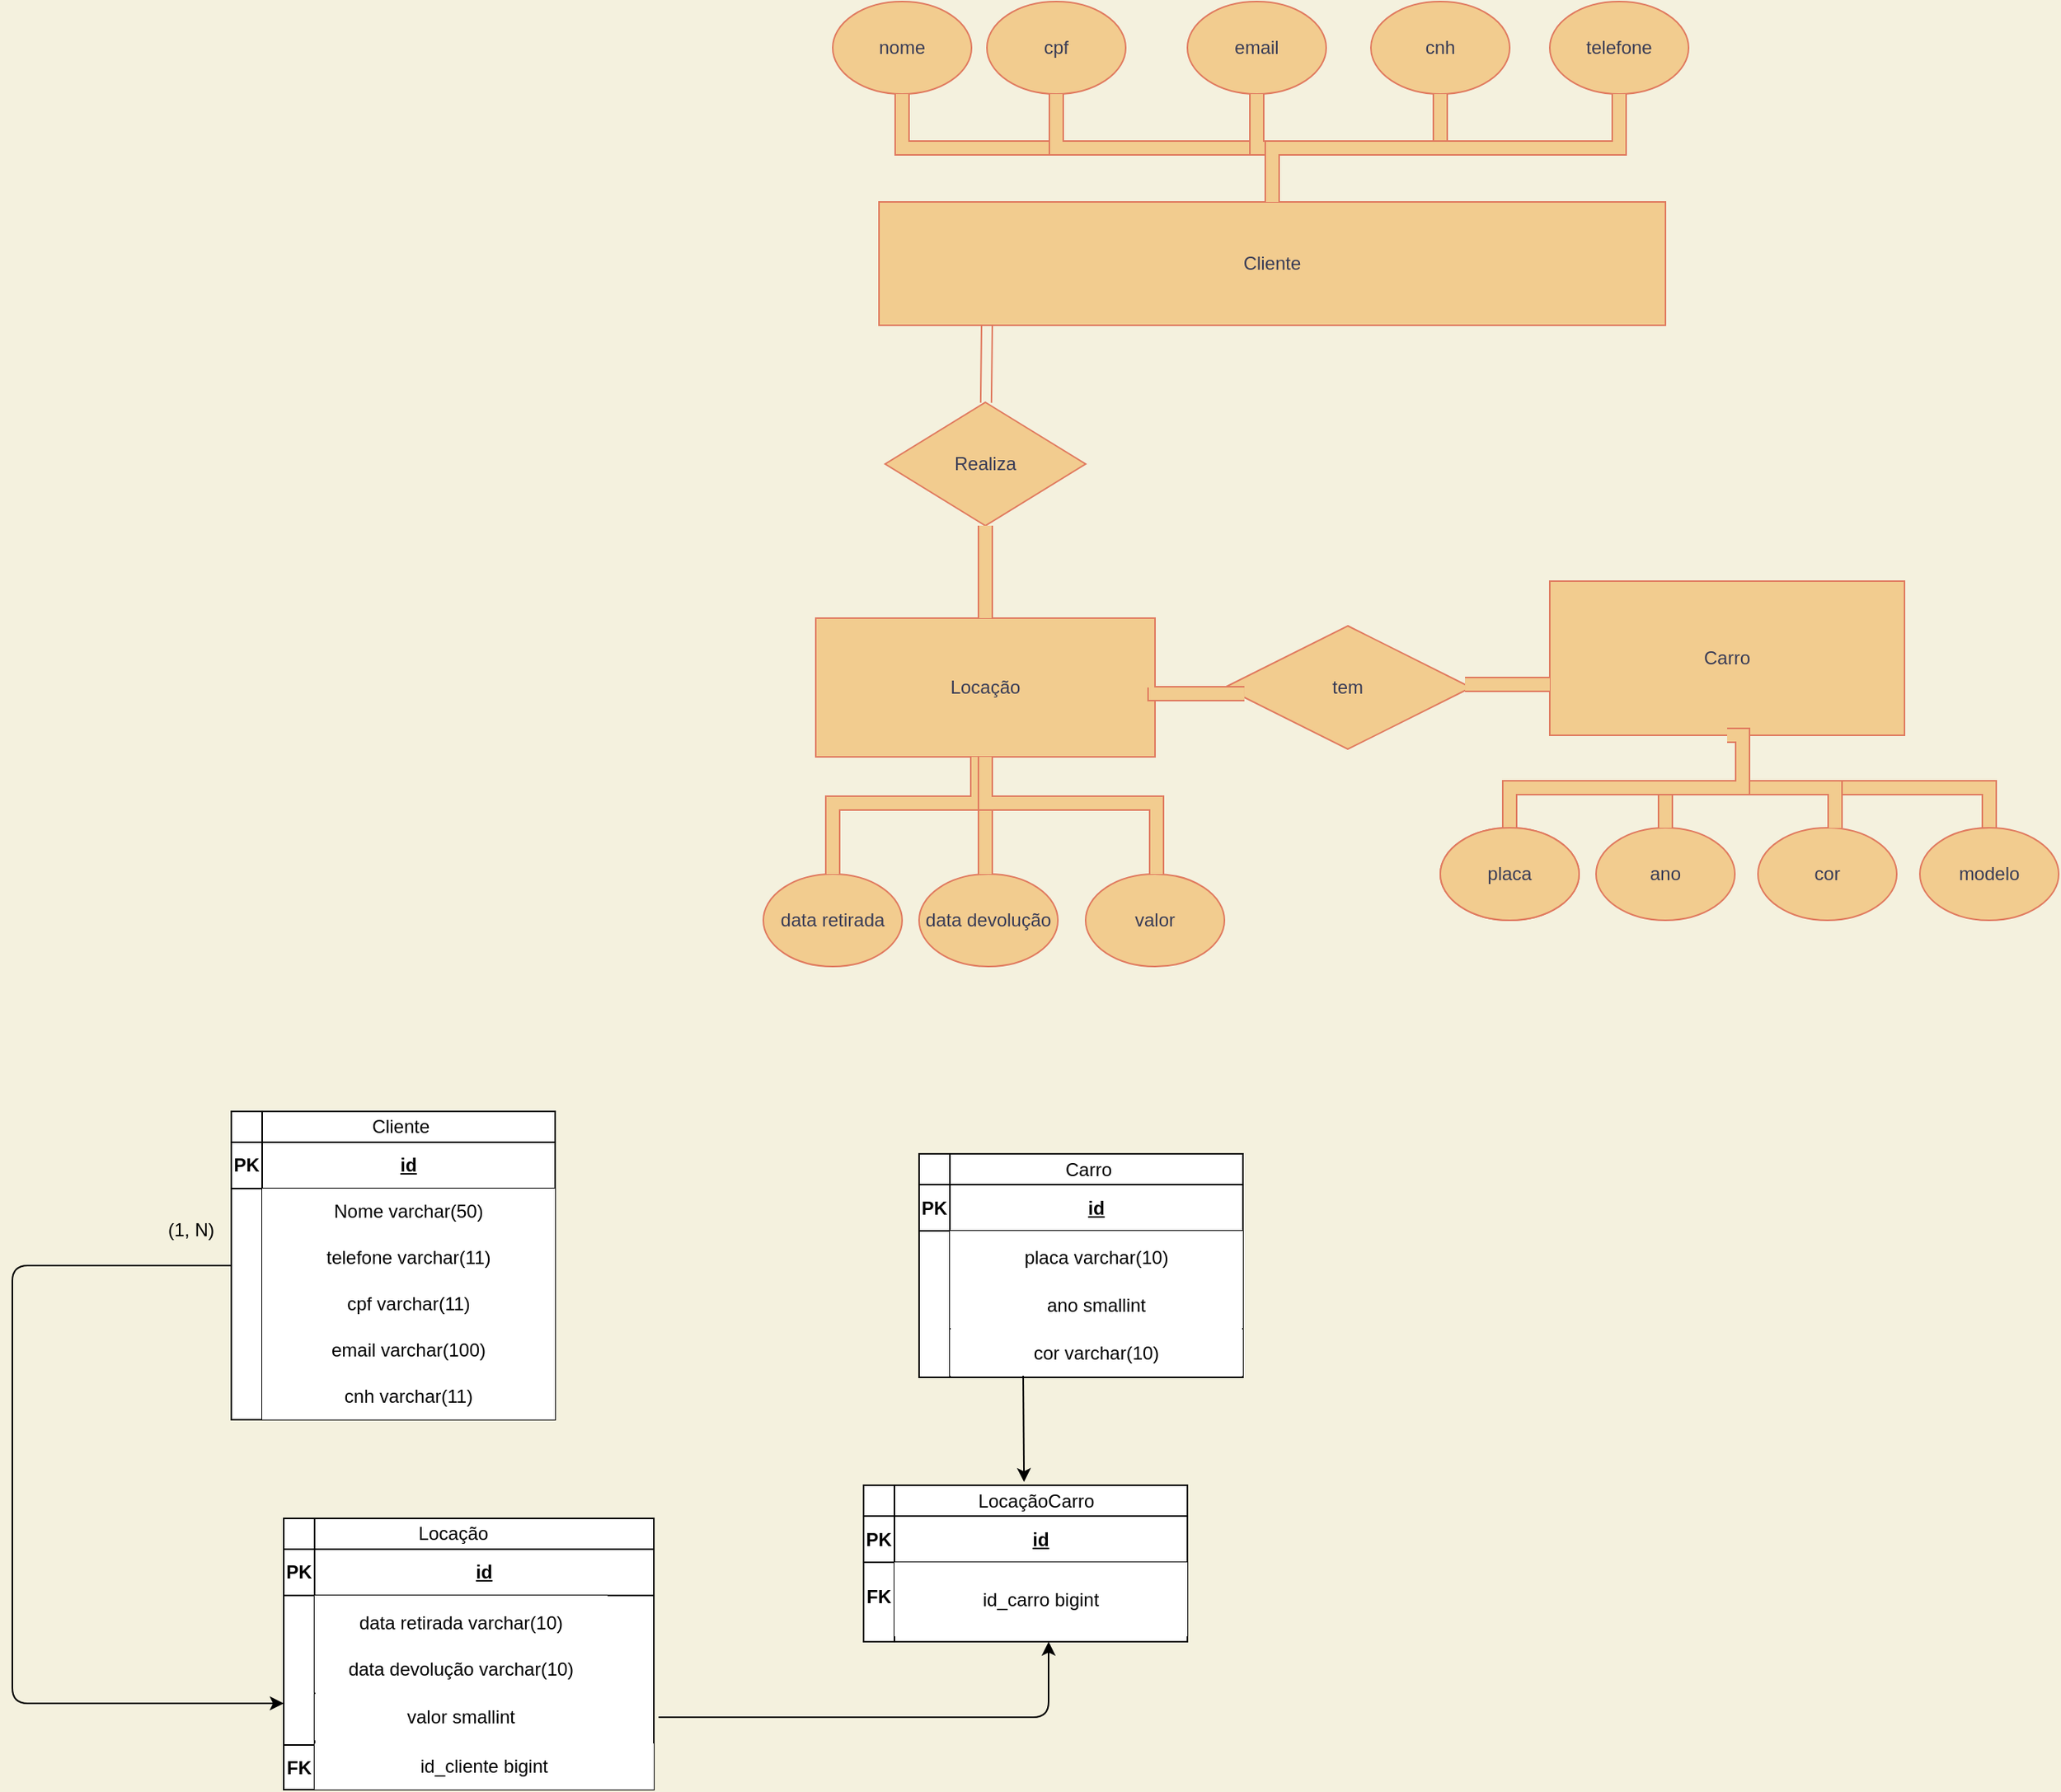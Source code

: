 <mxfile version="14.6.0" type="github">
  <diagram id="0pFRvqJE33JjUD_LoRNb" name="Page-1">
    <mxGraphModel dx="2031" dy="450" grid="1" gridSize="16" guides="1" tooltips="1" connect="1" arrows="0" fold="1" page="1" pageScale="1" pageWidth="1169" pageHeight="1654" background="#F4F1DE" math="0" shadow="0">
      <root>
        <mxCell id="0" />
        <mxCell id="1" parent="0" />
        <mxCell id="emIkGcH2skiWqO1f7UCi-37" value="Cliente" style="rounded=0;whiteSpace=wrap;html=1;fillColor=#F2CC8F;strokeColor=#E07A5F;fontColor=#393C56;" parent="1" vertex="1">
          <mxGeometry x="50" y="170" width="510" height="80" as="geometry" />
        </mxCell>
        <mxCell id="emIkGcH2skiWqO1f7UCi-38" value="nome" style="ellipse;whiteSpace=wrap;html=1;fillColor=#F2CC8F;strokeColor=#E07A5F;fontColor=#393C56;" parent="1" vertex="1">
          <mxGeometry x="20" y="40" width="90" height="60" as="geometry" />
        </mxCell>
        <mxCell id="emIkGcH2skiWqO1f7UCi-41" value="cpf" style="ellipse;whiteSpace=wrap;html=1;fillColor=#F2CC8F;strokeColor=#E07A5F;fontColor=#393C56;" parent="1" vertex="1">
          <mxGeometry x="120" y="40" width="90" height="60" as="geometry" />
        </mxCell>
        <mxCell id="emIkGcH2skiWqO1f7UCi-42" value="email" style="ellipse;whiteSpace=wrap;html=1;fillColor=#F2CC8F;strokeColor=#E07A5F;fontColor=#393C56;" parent="1" vertex="1">
          <mxGeometry x="250" y="40" width="90" height="60" as="geometry" />
        </mxCell>
        <mxCell id="emIkGcH2skiWqO1f7UCi-43" value="cnh" style="ellipse;whiteSpace=wrap;html=1;fillColor=#F2CC8F;strokeColor=#E07A5F;fontColor=#393C56;" parent="1" vertex="1">
          <mxGeometry x="369" y="40" width="90" height="60" as="geometry" />
        </mxCell>
        <mxCell id="emIkGcH2skiWqO1f7UCi-44" value="telefone" style="ellipse;whiteSpace=wrap;html=1;fillColor=#F2CC8F;strokeColor=#E07A5F;fontColor=#393C56;" parent="1" vertex="1">
          <mxGeometry x="485" y="40" width="90" height="60" as="geometry" />
        </mxCell>
        <mxCell id="emIkGcH2skiWqO1f7UCi-45" value="" style="shape=filledEdge;rounded=0;fixDash=1;endArrow=none;strokeWidth=10;fillColor=#F2CC8F;edgeStyle=orthogonalEdgeStyle;exitX=0.5;exitY=0;exitDx=0;exitDy=0;entryX=0.5;entryY=1;entryDx=0;entryDy=0;strokeColor=#E07A5F;fontColor=#393C56;labelBackgroundColor=#F4F1DE;" parent="1" source="emIkGcH2skiWqO1f7UCi-37" target="emIkGcH2skiWqO1f7UCi-38" edge="1">
          <mxGeometry width="60" height="40" relative="1" as="geometry">
            <mxPoint x="420" y="120" as="sourcePoint" />
            <mxPoint x="480" y="80" as="targetPoint" />
          </mxGeometry>
        </mxCell>
        <mxCell id="emIkGcH2skiWqO1f7UCi-46" value="" style="shape=filledEdge;rounded=0;fixDash=1;endArrow=none;strokeWidth=10;fillColor=#F2CC8F;edgeStyle=orthogonalEdgeStyle;exitX=0.5;exitY=0;exitDx=0;exitDy=0;entryX=0.5;entryY=1;entryDx=0;entryDy=0;strokeColor=#E07A5F;fontColor=#393C56;labelBackgroundColor=#F4F1DE;" parent="1" source="emIkGcH2skiWqO1f7UCi-37" target="emIkGcH2skiWqO1f7UCi-41" edge="1">
          <mxGeometry width="60" height="40" relative="1" as="geometry">
            <mxPoint x="345.0" y="160" as="sourcePoint" />
            <mxPoint x="140" y="90" as="targetPoint" />
          </mxGeometry>
        </mxCell>
        <mxCell id="emIkGcH2skiWqO1f7UCi-47" value="" style="shape=filledEdge;rounded=0;fixDash=1;endArrow=none;strokeWidth=10;fillColor=#F2CC8F;edgeStyle=orthogonalEdgeStyle;entryX=0.5;entryY=1;entryDx=0;entryDy=0;exitX=0.5;exitY=0;exitDx=0;exitDy=0;strokeColor=#E07A5F;fontColor=#393C56;labelBackgroundColor=#F4F1DE;" parent="1" source="emIkGcH2skiWqO1f7UCi-37" target="emIkGcH2skiWqO1f7UCi-42" edge="1">
          <mxGeometry width="60" height="40" relative="1" as="geometry">
            <mxPoint x="290" y="160" as="sourcePoint" />
            <mxPoint x="205.0" y="110" as="targetPoint" />
          </mxGeometry>
        </mxCell>
        <mxCell id="emIkGcH2skiWqO1f7UCi-49" value="" style="shape=filledEdge;rounded=0;fixDash=1;endArrow=none;strokeWidth=10;fillColor=#F2CC8F;edgeStyle=orthogonalEdgeStyle;exitX=0.5;exitY=0;exitDx=0;exitDy=0;strokeColor=#E07A5F;fontColor=#393C56;labelBackgroundColor=#F4F1DE;" parent="1" source="emIkGcH2skiWqO1f7UCi-37" target="emIkGcH2skiWqO1f7UCi-43" edge="1">
          <mxGeometry width="60" height="40" relative="1" as="geometry">
            <mxPoint x="325.0" y="200" as="sourcePoint" />
            <mxPoint x="225" y="140" as="targetPoint" />
          </mxGeometry>
        </mxCell>
        <mxCell id="emIkGcH2skiWqO1f7UCi-50" value="" style="shape=filledEdge;rounded=0;fixDash=1;endArrow=none;strokeWidth=10;fillColor=#F2CC8F;edgeStyle=orthogonalEdgeStyle;exitX=0.5;exitY=0;exitDx=0;exitDy=0;entryX=0.5;entryY=1;entryDx=0;entryDy=0;strokeColor=#E07A5F;fontColor=#393C56;labelBackgroundColor=#F4F1DE;" parent="1" source="emIkGcH2skiWqO1f7UCi-37" target="emIkGcH2skiWqO1f7UCi-44" edge="1">
          <mxGeometry width="60" height="40" relative="1" as="geometry">
            <mxPoint x="305.0" y="180" as="sourcePoint" />
            <mxPoint x="424" y="110" as="targetPoint" />
          </mxGeometry>
        </mxCell>
        <mxCell id="emIkGcH2skiWqO1f7UCi-51" value="Carro&lt;br&gt;" style="rounded=0;whiteSpace=wrap;html=1;fillColor=#F2CC8F;strokeColor=#E07A5F;fontColor=#393C56;" parent="1" vertex="1">
          <mxGeometry x="485" y="416" width="230" height="100" as="geometry" />
        </mxCell>
        <mxCell id="emIkGcH2skiWqO1f7UCi-52" value="tem" style="rhombus;whiteSpace=wrap;html=1;fillColor=#F2CC8F;strokeColor=#E07A5F;fontColor=#393C56;" parent="1" vertex="1">
          <mxGeometry x="274" y="445" width="160" height="80" as="geometry" />
        </mxCell>
        <mxCell id="c2NTTD3soyfR7ERLyqrk-1" value="" style="shape=filledEdge;rounded=0;fixDash=1;endArrow=none;strokeWidth=10;fillColor=#F2CC8F;edgeStyle=orthogonalEdgeStyle;exitX=0.5;exitY=0;exitDx=0;exitDy=0;strokeColor=#E07A5F;fontColor=#393C56;labelBackgroundColor=#F4F1DE;" parent="1" source="c2NTTD3soyfR7ERLyqrk-2" target="emIkGcH2skiWqO1f7UCi-51" edge="1">
          <mxGeometry width="60" height="40" relative="1" as="geometry">
            <mxPoint x="550" y="560" as="sourcePoint" />
            <mxPoint x="610" y="520" as="targetPoint" />
            <Array as="points">
              <mxPoint x="770" y="550" />
              <mxPoint x="610" y="550" />
            </Array>
          </mxGeometry>
        </mxCell>
        <mxCell id="c2NTTD3soyfR7ERLyqrk-2" value="modelo" style="ellipse;whiteSpace=wrap;html=1;fillColor=#F2CC8F;strokeColor=#E07A5F;fontColor=#393C56;" parent="1" vertex="1">
          <mxGeometry x="725" y="576" width="90" height="60" as="geometry" />
        </mxCell>
        <mxCell id="c2NTTD3soyfR7ERLyqrk-3" value="cor" style="ellipse;whiteSpace=wrap;html=1;fillColor=#F2CC8F;strokeColor=#E07A5F;fontColor=#393C56;" parent="1" vertex="1">
          <mxGeometry x="620" y="576" width="90" height="60" as="geometry" />
        </mxCell>
        <mxCell id="c2NTTD3soyfR7ERLyqrk-4" value="ano" style="ellipse;whiteSpace=wrap;html=1;fillColor=#F2CC8F;strokeColor=#E07A5F;fontColor=#393C56;" parent="1" vertex="1">
          <mxGeometry x="515" y="576" width="90" height="60" as="geometry" />
        </mxCell>
        <mxCell id="c2NTTD3soyfR7ERLyqrk-5" value="placa" style="ellipse;whiteSpace=wrap;html=1;fillColor=#F2CC8F;strokeColor=#E07A5F;fontColor=#393C56;" parent="1" vertex="1">
          <mxGeometry x="414" y="576" width="90" height="60" as="geometry" />
        </mxCell>
        <mxCell id="c2NTTD3soyfR7ERLyqrk-6" value="" style="shape=filledEdge;rounded=0;fixDash=1;endArrow=none;strokeWidth=10;fillColor=#F2CC8F;edgeStyle=orthogonalEdgeStyle;entryX=0.5;entryY=1;entryDx=0;entryDy=0;strokeColor=#E07A5F;fontColor=#393C56;labelBackgroundColor=#F4F1DE;" parent="1" source="c2NTTD3soyfR7ERLyqrk-3" target="emIkGcH2skiWqO1f7UCi-51" edge="1">
          <mxGeometry width="60" height="40" relative="1" as="geometry">
            <mxPoint x="670" y="570" as="sourcePoint" />
            <mxPoint x="620" y="530" as="targetPoint" />
            <Array as="points">
              <mxPoint x="670" y="550" />
              <mxPoint x="610" y="550" />
            </Array>
          </mxGeometry>
        </mxCell>
        <mxCell id="c2NTTD3soyfR7ERLyqrk-7" value="" style="shape=filledEdge;rounded=0;fixDash=1;endArrow=none;strokeWidth=10;fillColor=#F2CC8F;edgeStyle=orthogonalEdgeStyle;entryX=0.5;entryY=1;entryDx=0;entryDy=0;strokeColor=#E07A5F;fontColor=#393C56;labelBackgroundColor=#F4F1DE;" parent="1" source="c2NTTD3soyfR7ERLyqrk-4" edge="1">
          <mxGeometry width="60" height="40" relative="1" as="geometry">
            <mxPoint x="540" y="540" as="sourcePoint" />
            <mxPoint x="610" y="520" as="targetPoint" />
            <Array as="points">
              <mxPoint x="560" y="550" />
              <mxPoint x="610" y="550" />
            </Array>
          </mxGeometry>
        </mxCell>
        <mxCell id="c2NTTD3soyfR7ERLyqrk-8" value="" style="shape=filledEdge;rounded=0;fixDash=1;endArrow=none;strokeWidth=10;fillColor=#F2CC8F;edgeStyle=orthogonalEdgeStyle;entryX=0.5;entryY=1;entryDx=0;entryDy=0;strokeColor=#E07A5F;fontColor=#393C56;labelBackgroundColor=#F4F1DE;" parent="1" source="c2NTTD3soyfR7ERLyqrk-5" edge="1">
          <mxGeometry width="60" height="40" relative="1" as="geometry">
            <mxPoint x="440" y="550" as="sourcePoint" />
            <mxPoint x="610" y="520" as="targetPoint" />
            <Array as="points">
              <mxPoint x="459" y="550" />
              <mxPoint x="610" y="550" />
            </Array>
          </mxGeometry>
        </mxCell>
        <mxCell id="c2NTTD3soyfR7ERLyqrk-9" value="Locação" style="rounded=0;whiteSpace=wrap;html=1;fillColor=#F2CC8F;strokeColor=#E07A5F;fontColor=#393C56;" parent="1" vertex="1">
          <mxGeometry x="9" y="440" width="220" height="90" as="geometry" />
        </mxCell>
        <mxCell id="c2NTTD3soyfR7ERLyqrk-10" value="Realiza" style="rhombus;whiteSpace=wrap;html=1;fillColor=#F2CC8F;strokeColor=#E07A5F;fontColor=#393C56;" parent="1" vertex="1">
          <mxGeometry x="54" y="300" width="130" height="80" as="geometry" />
        </mxCell>
        <mxCell id="c2NTTD3soyfR7ERLyqrk-12" value="" style="shape=link;rounded=0;fixDash=1;endArrow=none;strokeWidth=1;fillColor=#F2CC8F;width=-7;strokeColor=#E07A5F;fontColor=#393C56;labelBackgroundColor=#F4F1DE;" parent="1" source="c2NTTD3soyfR7ERLyqrk-10" target="emIkGcH2skiWqO1f7UCi-37" edge="1">
          <mxGeometry width="60" height="40" relative="1" as="geometry">
            <mxPoint x="145" y="300" as="sourcePoint" />
            <mxPoint x="144.5" y="250" as="targetPoint" />
            <Array as="points">
              <mxPoint x="120" y="250" />
            </Array>
          </mxGeometry>
        </mxCell>
        <mxCell id="c2NTTD3soyfR7ERLyqrk-13" value="" style="shape=filledEdge;rounded=0;fixDash=1;endArrow=none;strokeWidth=10;fillColor=#F2CC8F;edgeStyle=orthogonalEdgeStyle;entryX=0.5;entryY=1;entryDx=0;entryDy=0;exitX=0.5;exitY=0;exitDx=0;exitDy=0;strokeColor=#E07A5F;fontColor=#393C56;labelBackgroundColor=#F4F1DE;" parent="1" source="c2NTTD3soyfR7ERLyqrk-9" target="c2NTTD3soyfR7ERLyqrk-10" edge="1">
          <mxGeometry width="60" height="40" relative="1" as="geometry">
            <mxPoint x="380" y="450" as="sourcePoint" />
            <mxPoint x="440" y="410" as="targetPoint" />
          </mxGeometry>
        </mxCell>
        <mxCell id="c2NTTD3soyfR7ERLyqrk-14" value="placa" style="ellipse;whiteSpace=wrap;html=1;fillColor=#F2CC8F;strokeColor=#E07A5F;fontColor=#393C56;" parent="1" vertex="1">
          <mxGeometry x="414" y="576" width="90" height="60" as="geometry" />
        </mxCell>
        <mxCell id="c2NTTD3soyfR7ERLyqrk-15" value="valor" style="ellipse;whiteSpace=wrap;html=1;fillColor=#F2CC8F;strokeColor=#E07A5F;fontColor=#393C56;" parent="1" vertex="1">
          <mxGeometry x="184" y="606" width="90" height="60" as="geometry" />
        </mxCell>
        <mxCell id="c2NTTD3soyfR7ERLyqrk-16" value="data devolução" style="ellipse;whiteSpace=wrap;html=1;fillColor=#F2CC8F;strokeColor=#E07A5F;fontColor=#393C56;" parent="1" vertex="1">
          <mxGeometry x="76" y="606" width="90" height="60" as="geometry" />
        </mxCell>
        <mxCell id="c2NTTD3soyfR7ERLyqrk-17" value="data retirada" style="ellipse;whiteSpace=wrap;html=1;fillColor=#F2CC8F;strokeColor=#E07A5F;fontColor=#393C56;" parent="1" vertex="1">
          <mxGeometry x="-25" y="606" width="90" height="60" as="geometry" />
        </mxCell>
        <mxCell id="c2NTTD3soyfR7ERLyqrk-18" value="" style="shape=filledEdge;rounded=0;fixDash=1;endArrow=none;strokeWidth=10;fillColor=#F2CC8F;edgeStyle=orthogonalEdgeStyle;exitX=0.5;exitY=0;exitDx=0;exitDy=0;strokeColor=#E07A5F;fontColor=#393C56;labelBackgroundColor=#F4F1DE;" parent="1" source="c2NTTD3soyfR7ERLyqrk-17" edge="1">
          <mxGeometry width="60" height="40" relative="1" as="geometry">
            <mxPoint x="54" y="570" as="sourcePoint" />
            <mxPoint x="114" y="530" as="targetPoint" />
            <Array as="points">
              <mxPoint x="20" y="560" />
              <mxPoint x="114" y="560" />
            </Array>
          </mxGeometry>
        </mxCell>
        <mxCell id="c2NTTD3soyfR7ERLyqrk-19" value="" style="shape=filledEdge;rounded=0;fixDash=1;endArrow=none;strokeWidth=10;fillColor=#F2CC8F;edgeStyle=orthogonalEdgeStyle;strokeColor=#E07A5F;fontColor=#393C56;labelBackgroundColor=#F4F1DE;" parent="1" source="c2NTTD3soyfR7ERLyqrk-16" target="c2NTTD3soyfR7ERLyqrk-9" edge="1">
          <mxGeometry width="60" height="40" relative="1" as="geometry">
            <mxPoint x="40" y="607.716" as="sourcePoint" />
            <mxPoint x="114" y="530" as="targetPoint" />
            <Array as="points">
              <mxPoint x="119" y="580" />
              <mxPoint x="119" y="580" />
            </Array>
          </mxGeometry>
        </mxCell>
        <mxCell id="c2NTTD3soyfR7ERLyqrk-20" value="" style="shape=filledEdge;rounded=0;fixDash=1;endArrow=none;strokeWidth=10;fillColor=#F2CC8F;edgeStyle=orthogonalEdgeStyle;entryX=0.5;entryY=1;entryDx=0;entryDy=0;strokeColor=#E07A5F;fontColor=#393C56;labelBackgroundColor=#F4F1DE;" parent="1" source="c2NTTD3soyfR7ERLyqrk-15" target="c2NTTD3soyfR7ERLyqrk-9" edge="1">
          <mxGeometry width="60" height="40" relative="1" as="geometry">
            <mxPoint x="240" y="600" as="sourcePoint" />
            <mxPoint x="440" y="410" as="targetPoint" />
            <Array as="points">
              <mxPoint x="230" y="560" />
              <mxPoint x="119" y="560" />
            </Array>
          </mxGeometry>
        </mxCell>
        <mxCell id="3km25_58PKBJWEPU93vE-1" value="" style="shape=internalStorage;whiteSpace=wrap;html=1;backgroundOutline=1;" parent="1" vertex="1">
          <mxGeometry x="-370" y="760" width="210" height="200" as="geometry" />
        </mxCell>
        <mxCell id="3km25_58PKBJWEPU93vE-4" value="Cliente" style="text;html=1;strokeColor=none;fillColor=none;align=center;verticalAlign=middle;whiteSpace=wrap;rounded=0;" parent="1" vertex="1">
          <mxGeometry x="-280" y="760" width="40" height="20" as="geometry" />
        </mxCell>
        <mxCell id="3km25_58PKBJWEPU93vE-5" value="PK" style="rounded=0;whiteSpace=wrap;html=1;fontStyle=1" parent="1" vertex="1">
          <mxGeometry x="-370" y="780" width="20" height="30" as="geometry" />
        </mxCell>
        <mxCell id="3km25_58PKBJWEPU93vE-6" value="id" style="rounded=0;whiteSpace=wrap;html=1;fontStyle=5" parent="1" vertex="1">
          <mxGeometry x="-350" y="780" width="190" height="30" as="geometry" />
        </mxCell>
        <mxCell id="3km25_58PKBJWEPU93vE-8" value="Nome varchar(50)" style="rounded=0;whiteSpace=wrap;html=1;strokeColor=none;" parent="1" vertex="1">
          <mxGeometry x="-350" y="810" width="190" height="30" as="geometry" />
        </mxCell>
        <mxCell id="3km25_58PKBJWEPU93vE-9" value="telefone varchar(11)" style="rounded=0;whiteSpace=wrap;html=1;strokeColor=none;" parent="1" vertex="1">
          <mxGeometry x="-350" y="840" width="190" height="30" as="geometry" />
        </mxCell>
        <mxCell id="3km25_58PKBJWEPU93vE-10" value="cpf varchar(11)" style="rounded=0;whiteSpace=wrap;html=1;strokeColor=none;" parent="1" vertex="1">
          <mxGeometry x="-350" y="870" width="190" height="30" as="geometry" />
        </mxCell>
        <mxCell id="3km25_58PKBJWEPU93vE-11" value="email varchar(100)" style="rounded=0;whiteSpace=wrap;html=1;strokeColor=none;" parent="1" vertex="1">
          <mxGeometry x="-350" y="900" width="190" height="30" as="geometry" />
        </mxCell>
        <mxCell id="3km25_58PKBJWEPU93vE-12" value="cnh varchar(11)" style="rounded=0;whiteSpace=wrap;html=1;strokeColor=none;" parent="1" vertex="1">
          <mxGeometry x="-350" y="930" width="190" height="30" as="geometry" />
        </mxCell>
        <mxCell id="3km25_58PKBJWEPU93vE-14" value="" style="shape=internalStorage;whiteSpace=wrap;html=1;backgroundOutline=1;" parent="1" vertex="1">
          <mxGeometry x="76" y="787.5" width="210" height="145" as="geometry" />
        </mxCell>
        <mxCell id="3km25_58PKBJWEPU93vE-15" value="Carro" style="text;html=1;strokeColor=none;fillColor=none;align=center;verticalAlign=middle;whiteSpace=wrap;rounded=0;" parent="1" vertex="1">
          <mxGeometry x="166" y="787.5" width="40" height="20" as="geometry" />
        </mxCell>
        <mxCell id="3km25_58PKBJWEPU93vE-16" value="PK" style="rounded=0;whiteSpace=wrap;html=1;fontStyle=1" parent="1" vertex="1">
          <mxGeometry x="76" y="807.5" width="20" height="30" as="geometry" />
        </mxCell>
        <mxCell id="3km25_58PKBJWEPU93vE-17" value="id" style="rounded=0;whiteSpace=wrap;html=1;fontStyle=5" parent="1" vertex="1">
          <mxGeometry x="96" y="807.5" width="190" height="30" as="geometry" />
        </mxCell>
        <mxCell id="3km25_58PKBJWEPU93vE-18" value="placa varchar(10)" style="rounded=0;whiteSpace=wrap;html=1;strokeColor=none;" parent="1" vertex="1">
          <mxGeometry x="96" y="837.5" width="190" height="35" as="geometry" />
        </mxCell>
        <mxCell id="3km25_58PKBJWEPU93vE-19" value="ano smallint" style="rounded=0;whiteSpace=wrap;html=1;strokeColor=none;" parent="1" vertex="1">
          <mxGeometry x="96" y="870.5" width="190" height="30" as="geometry" />
        </mxCell>
        <mxCell id="3km25_58PKBJWEPU93vE-20" value="cor varchar(10)" style="rounded=0;whiteSpace=wrap;html=1;strokeColor=none;" parent="1" vertex="1">
          <mxGeometry x="96" y="901.5" width="190" height="30" as="geometry" />
        </mxCell>
        <mxCell id="3km25_58PKBJWEPU93vE-23" value="" style="shape=internalStorage;whiteSpace=wrap;html=1;backgroundOutline=1;" parent="1" vertex="1">
          <mxGeometry x="-336" y="1024" width="240" height="176" as="geometry" />
        </mxCell>
        <mxCell id="3km25_58PKBJWEPU93vE-24" value="Locação" style="text;html=1;strokeColor=none;fillColor=none;align=center;verticalAlign=middle;whiteSpace=wrap;rounded=0;" parent="1" vertex="1">
          <mxGeometry x="-246" y="1024" width="40" height="20" as="geometry" />
        </mxCell>
        <mxCell id="3km25_58PKBJWEPU93vE-25" value="PK" style="rounded=0;whiteSpace=wrap;html=1;fontStyle=1" parent="1" vertex="1">
          <mxGeometry x="-336" y="1044" width="20" height="30" as="geometry" />
        </mxCell>
        <mxCell id="3km25_58PKBJWEPU93vE-26" value="id" style="rounded=0;whiteSpace=wrap;html=1;fontStyle=5" parent="1" vertex="1">
          <mxGeometry x="-316" y="1044" width="220" height="30" as="geometry" />
        </mxCell>
        <mxCell id="3km25_58PKBJWEPU93vE-27" value="data retirada varchar(10)" style="rounded=0;whiteSpace=wrap;html=1;strokeColor=none;" parent="1" vertex="1">
          <mxGeometry x="-316" y="1074" width="190" height="35" as="geometry" />
        </mxCell>
        <mxCell id="3km25_58PKBJWEPU93vE-28" value="data devolução varchar(10)" style="rounded=0;whiteSpace=wrap;html=1;strokeColor=none;" parent="1" vertex="1">
          <mxGeometry x="-316" y="1107" width="190" height="30" as="geometry" />
        </mxCell>
        <mxCell id="3km25_58PKBJWEPU93vE-29" value="valor smallint" style="rounded=0;whiteSpace=wrap;html=1;strokeColor=none;" parent="1" vertex="1">
          <mxGeometry x="-316" y="1138" width="190" height="30" as="geometry" />
        </mxCell>
        <mxCell id="3km25_58PKBJWEPU93vE-35" value="FK" style="rounded=0;whiteSpace=wrap;html=1;fontStyle=1" parent="1" vertex="1">
          <mxGeometry x="-336" y="1171" width="20" height="29" as="geometry" />
        </mxCell>
        <mxCell id="3km25_58PKBJWEPU93vE-42" value="" style="shape=internalStorage;whiteSpace=wrap;html=1;backgroundOutline=1;" parent="1" vertex="1">
          <mxGeometry x="40" y="1002.5" width="210" height="101.5" as="geometry" />
        </mxCell>
        <mxCell id="3km25_58PKBJWEPU93vE-43" value="LocaçãoCarro" style="text;html=1;strokeColor=none;fillColor=none;align=center;verticalAlign=middle;whiteSpace=wrap;rounded=0;" parent="1" vertex="1">
          <mxGeometry x="88" y="1002.5" width="128" height="20" as="geometry" />
        </mxCell>
        <mxCell id="3km25_58PKBJWEPU93vE-44" value="PK" style="rounded=0;whiteSpace=wrap;html=1;fontStyle=1" parent="1" vertex="1">
          <mxGeometry x="40" y="1022.5" width="20" height="30" as="geometry" />
        </mxCell>
        <mxCell id="3km25_58PKBJWEPU93vE-45" value="id" style="rounded=0;whiteSpace=wrap;html=1;fontStyle=5" parent="1" vertex="1">
          <mxGeometry x="60" y="1022.5" width="190" height="30" as="geometry" />
        </mxCell>
        <mxCell id="3km25_58PKBJWEPU93vE-47" value="FK" style="text;html=1;strokeColor=none;fillColor=none;align=center;verticalAlign=middle;whiteSpace=wrap;rounded=0;fontStyle=1" parent="1" vertex="1">
          <mxGeometry x="26" y="1065" width="48" height="20" as="geometry" />
        </mxCell>
        <mxCell id="3km25_58PKBJWEPU93vE-48" value="id_carro bigint" style="rounded=0;whiteSpace=wrap;html=1;strokeColor=none;" parent="1" vertex="1">
          <mxGeometry x="60" y="1052.5" width="190" height="48" as="geometry" />
        </mxCell>
        <mxCell id="3km25_58PKBJWEPU93vE-50" value="" style="endArrow=classic;html=1;exitX=0;exitY=0.5;exitDx=0;exitDy=0;entryX=0;entryY=0.682;entryDx=0;entryDy=0;entryPerimeter=0;" parent="1" source="3km25_58PKBJWEPU93vE-1" target="3km25_58PKBJWEPU93vE-23" edge="1">
          <mxGeometry width="50" height="50" relative="1" as="geometry">
            <mxPoint x="-480" y="850" as="sourcePoint" />
            <mxPoint x="-512" y="1136" as="targetPoint" />
            <Array as="points">
              <mxPoint x="-512" y="860" />
              <mxPoint x="-512" y="1144" />
            </Array>
          </mxGeometry>
        </mxCell>
        <mxCell id="3km25_58PKBJWEPU93vE-53" value="" style="endArrow=classic;html=1;" parent="1" edge="1">
          <mxGeometry width="50" height="50" relative="1" as="geometry">
            <mxPoint x="-93" y="1153" as="sourcePoint" />
            <mxPoint x="160" y="1104" as="targetPoint" />
            <Array as="points">
              <mxPoint x="160" y="1153" />
            </Array>
          </mxGeometry>
        </mxCell>
        <mxCell id="3km25_58PKBJWEPU93vE-54" value="" style="endArrow=classic;html=1;entryX=0.438;entryY=-0.104;entryDx=0;entryDy=0;exitX=0.25;exitY=1;exitDx=0;exitDy=0;entryPerimeter=0;" parent="1" source="3km25_58PKBJWEPU93vE-20" target="3km25_58PKBJWEPU93vE-43" edge="1">
          <mxGeometry width="50" height="50" relative="1" as="geometry">
            <mxPoint x="152" y="912" as="sourcePoint" />
            <mxPoint x="184" y="936.5" as="targetPoint" />
          </mxGeometry>
        </mxCell>
        <mxCell id="EZLXpdEv4FZh1rk8FAGj-1" value="(1, N)" style="text;html=1;strokeColor=none;fillColor=none;align=center;verticalAlign=middle;whiteSpace=wrap;rounded=0;" vertex="1" parent="1">
          <mxGeometry x="-416" y="827" width="40" height="20" as="geometry" />
        </mxCell>
        <mxCell id="EZLXpdEv4FZh1rk8FAGj-3" value="" style="shape=filledEdge;rounded=0;fixDash=1;endArrow=none;strokeWidth=10;fillColor=#F2CC8F;edgeStyle=orthogonalEdgeStyle;entryX=0.081;entryY=0.55;entryDx=0;entryDy=0;exitX=1;exitY=0.5;exitDx=0;exitDy=0;strokeColor=#E07A5F;fontColor=#393C56;labelBackgroundColor=#F4F1DE;entryPerimeter=0;" edge="1" parent="1" source="c2NTTD3soyfR7ERLyqrk-9" target="emIkGcH2skiWqO1f7UCi-52">
          <mxGeometry width="60" height="40" relative="1" as="geometry">
            <mxPoint x="135" y="456" as="sourcePoint" />
            <mxPoint x="135" y="396" as="targetPoint" />
            <Array as="points">
              <mxPoint x="229" y="489" />
            </Array>
          </mxGeometry>
        </mxCell>
        <mxCell id="EZLXpdEv4FZh1rk8FAGj-4" value="" style="shape=filledEdge;rounded=0;fixDash=1;endArrow=none;strokeWidth=10;fillColor=#F2CC8F;edgeStyle=orthogonalEdgeStyle;exitX=1;exitY=0.5;exitDx=0;exitDy=0;strokeColor=#E07A5F;fontColor=#393C56;labelBackgroundColor=#F4F1DE;" edge="1" parent="1" target="emIkGcH2skiWqO1f7UCi-51">
          <mxGeometry width="60" height="40" relative="1" as="geometry">
            <mxPoint x="430.02" y="483" as="sourcePoint" />
            <mxPoint x="487.98" y="487" as="targetPoint" />
            <Array as="points">
              <mxPoint x="480" y="483" />
              <mxPoint x="480" y="483" />
            </Array>
          </mxGeometry>
        </mxCell>
        <mxCell id="EZLXpdEv4FZh1rk8FAGj-5" value="id_cliente bigint" style="rounded=0;whiteSpace=wrap;html=1;strokeColor=none;" vertex="1" parent="1">
          <mxGeometry x="-316" y="1170" width="220" height="30" as="geometry" />
        </mxCell>
      </root>
    </mxGraphModel>
  </diagram>
</mxfile>

